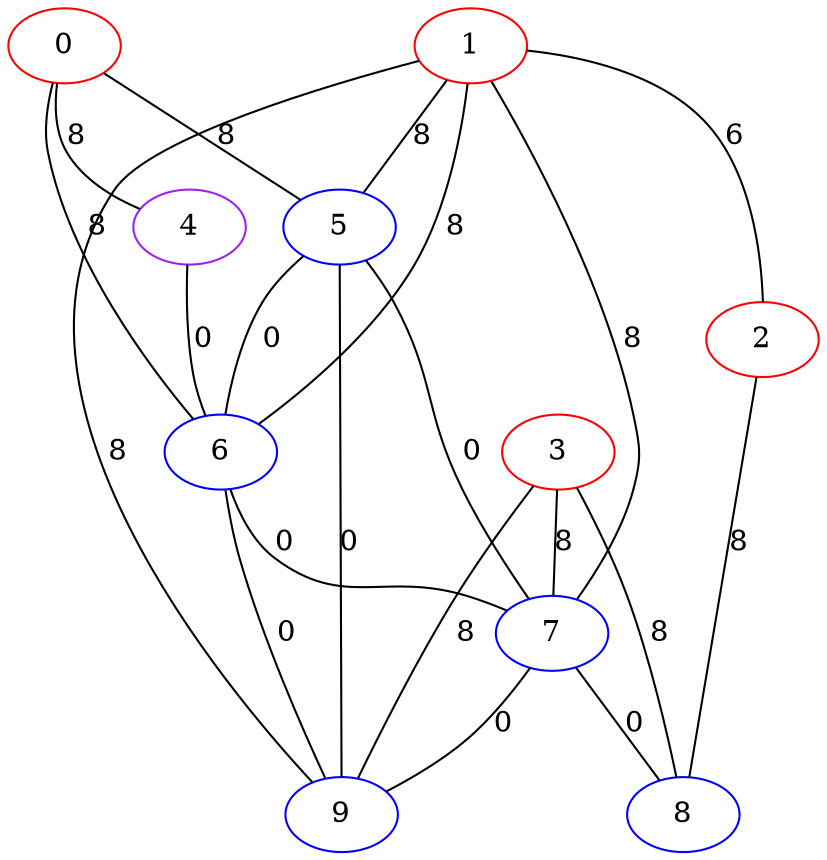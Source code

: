 graph "" {
0 [color=red, weight=1];
1 [color=red, weight=1];
2 [color=red, weight=1];
3 [color=red, weight=1];
4 [color=purple, weight=4];
5 [color=blue, weight=3];
6 [color=blue, weight=3];
7 [color=blue, weight=3];
8 [color=blue, weight=3];
9 [color=blue, weight=3];
0 -- 4  [key=0, label=8];
0 -- 5  [key=0, label=8];
0 -- 6  [key=0, label=8];
1 -- 9  [key=0, label=8];
1 -- 2  [key=0, label=6];
1 -- 5  [key=0, label=8];
1 -- 6  [key=0, label=8];
1 -- 7  [key=0, label=8];
2 -- 8  [key=0, label=8];
3 -- 8  [key=0, label=8];
3 -- 9  [key=0, label=8];
3 -- 7  [key=0, label=8];
4 -- 6  [key=0, label=0];
5 -- 9  [key=0, label=0];
5 -- 6  [key=0, label=0];
5 -- 7  [key=0, label=0];
6 -- 7  [key=0, label=0];
6 -- 9  [key=0, label=0];
7 -- 8  [key=0, label=0];
7 -- 9  [key=0, label=0];
}
